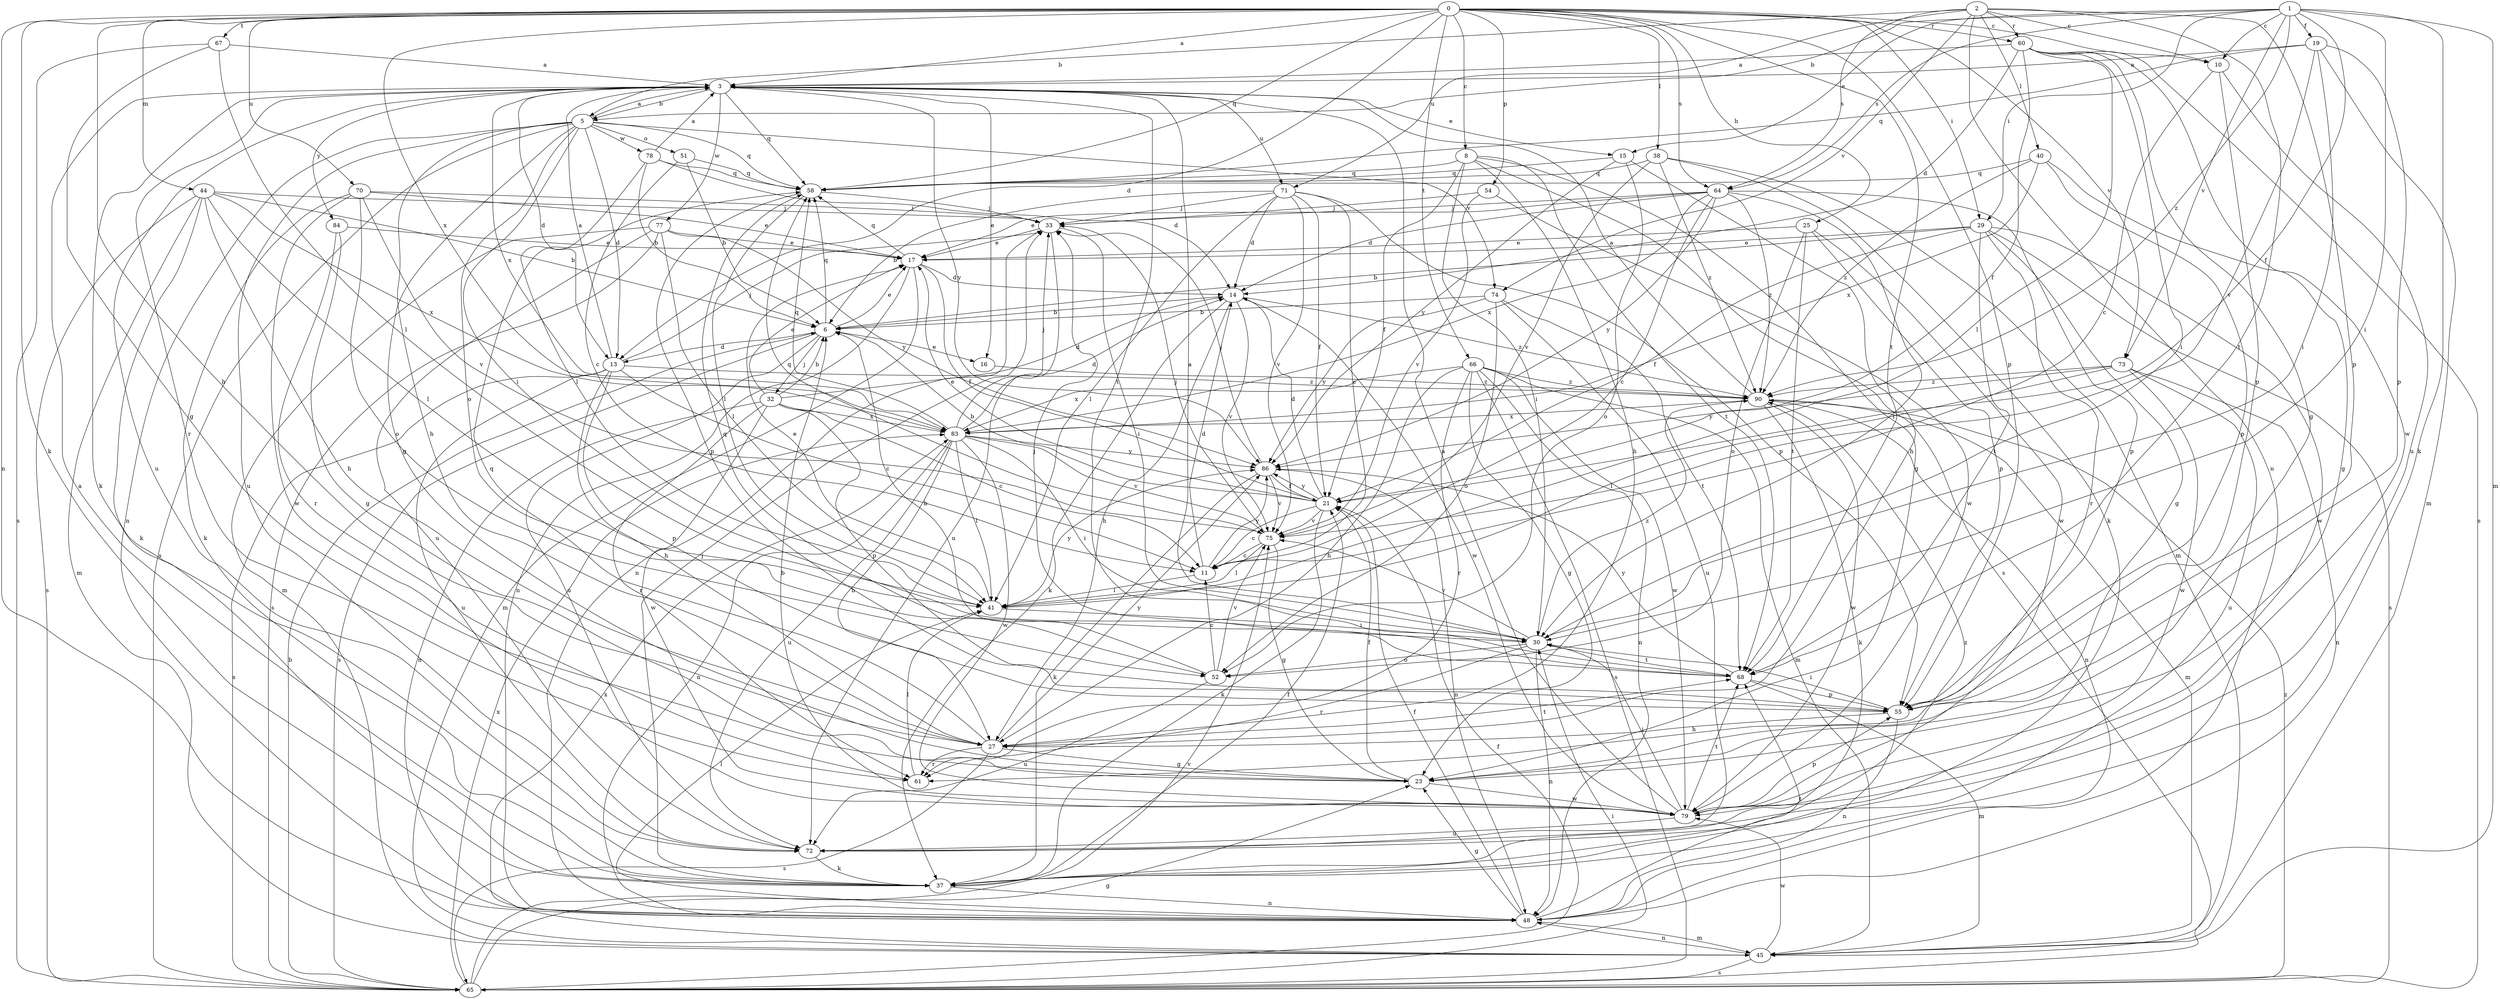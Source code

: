 strict digraph  {
0;
1;
2;
3;
5;
6;
8;
10;
11;
13;
14;
15;
16;
17;
19;
21;
23;
25;
27;
29;
30;
32;
33;
37;
38;
40;
41;
44;
45;
48;
51;
52;
54;
55;
58;
60;
61;
64;
65;
66;
67;
68;
70;
71;
72;
73;
74;
75;
77;
78;
79;
83;
84;
86;
90;
0 -> 3  [label=a];
0 -> 8  [label=c];
0 -> 10  [label=c];
0 -> 13  [label=d];
0 -> 25  [label=h];
0 -> 27  [label=h];
0 -> 29  [label=i];
0 -> 37  [label=k];
0 -> 38  [label=l];
0 -> 44  [label=m];
0 -> 48  [label=n];
0 -> 54  [label=p];
0 -> 55  [label=p];
0 -> 58  [label=q];
0 -> 60  [label=r];
0 -> 64  [label=s];
0 -> 66  [label=t];
0 -> 67  [label=t];
0 -> 68  [label=t];
0 -> 70  [label=u];
0 -> 73  [label=v];
0 -> 83  [label=x];
1 -> 5  [label=b];
1 -> 10  [label=c];
1 -> 15  [label=e];
1 -> 19  [label=f];
1 -> 21  [label=f];
1 -> 29  [label=i];
1 -> 30  [label=i];
1 -> 37  [label=k];
1 -> 45  [label=m];
1 -> 64  [label=s];
1 -> 73  [label=v];
1 -> 90  [label=z];
2 -> 5  [label=b];
2 -> 10  [label=c];
2 -> 40  [label=l];
2 -> 48  [label=n];
2 -> 55  [label=p];
2 -> 60  [label=r];
2 -> 64  [label=s];
2 -> 68  [label=t];
2 -> 71  [label=u];
2 -> 74  [label=v];
3 -> 5  [label=b];
3 -> 13  [label=d];
3 -> 15  [label=e];
3 -> 16  [label=e];
3 -> 37  [label=k];
3 -> 58  [label=q];
3 -> 61  [label=r];
3 -> 68  [label=t];
3 -> 71  [label=u];
3 -> 72  [label=u];
3 -> 77  [label=w];
3 -> 83  [label=x];
3 -> 84  [label=y];
3 -> 86  [label=y];
5 -> 3  [label=a];
5 -> 13  [label=d];
5 -> 23  [label=g];
5 -> 27  [label=h];
5 -> 30  [label=i];
5 -> 48  [label=n];
5 -> 51  [label=o];
5 -> 52  [label=o];
5 -> 58  [label=q];
5 -> 65  [label=s];
5 -> 72  [label=u];
5 -> 74  [label=v];
5 -> 78  [label=w];
6 -> 13  [label=d];
6 -> 16  [label=e];
6 -> 17  [label=e];
6 -> 32  [label=j];
6 -> 58  [label=q];
6 -> 65  [label=s];
6 -> 72  [label=u];
8 -> 21  [label=f];
8 -> 23  [label=g];
8 -> 27  [label=h];
8 -> 30  [label=i];
8 -> 58  [label=q];
8 -> 65  [label=s];
8 -> 68  [label=t];
10 -> 11  [label=c];
10 -> 55  [label=p];
10 -> 72  [label=u];
11 -> 14  [label=d];
11 -> 41  [label=l];
11 -> 86  [label=y];
13 -> 3  [label=a];
13 -> 11  [label=c];
13 -> 27  [label=h];
13 -> 33  [label=j];
13 -> 55  [label=p];
13 -> 65  [label=s];
13 -> 72  [label=u];
13 -> 90  [label=z];
14 -> 6  [label=b];
14 -> 27  [label=h];
14 -> 37  [label=k];
14 -> 75  [label=v];
14 -> 79  [label=w];
14 -> 90  [label=z];
15 -> 27  [label=h];
15 -> 52  [label=o];
15 -> 58  [label=q];
15 -> 86  [label=y];
16 -> 90  [label=z];
17 -> 14  [label=d];
17 -> 21  [label=f];
17 -> 45  [label=m];
17 -> 48  [label=n];
17 -> 58  [label=q];
19 -> 3  [label=a];
19 -> 30  [label=i];
19 -> 45  [label=m];
19 -> 55  [label=p];
19 -> 58  [label=q];
19 -> 75  [label=v];
21 -> 6  [label=b];
21 -> 11  [label=c];
21 -> 14  [label=d];
21 -> 17  [label=e];
21 -> 37  [label=k];
21 -> 75  [label=v];
21 -> 86  [label=y];
23 -> 21  [label=f];
23 -> 79  [label=w];
25 -> 17  [label=e];
25 -> 52  [label=o];
25 -> 55  [label=p];
25 -> 68  [label=t];
25 -> 79  [label=w];
27 -> 23  [label=g];
27 -> 58  [label=q];
27 -> 61  [label=r];
27 -> 65  [label=s];
27 -> 68  [label=t];
27 -> 86  [label=y];
29 -> 6  [label=b];
29 -> 17  [label=e];
29 -> 21  [label=f];
29 -> 23  [label=g];
29 -> 61  [label=r];
29 -> 65  [label=s];
29 -> 68  [label=t];
29 -> 79  [label=w];
30 -> 3  [label=a];
30 -> 48  [label=n];
30 -> 52  [label=o];
30 -> 61  [label=r];
30 -> 68  [label=t];
30 -> 75  [label=v];
30 -> 90  [label=z];
32 -> 6  [label=b];
32 -> 11  [label=c];
32 -> 14  [label=d];
32 -> 17  [label=e];
32 -> 48  [label=n];
32 -> 55  [label=p];
32 -> 61  [label=r];
32 -> 79  [label=w];
32 -> 83  [label=x];
33 -> 17  [label=e];
33 -> 30  [label=i];
33 -> 48  [label=n];
33 -> 72  [label=u];
37 -> 3  [label=a];
37 -> 21  [label=f];
37 -> 33  [label=j];
37 -> 48  [label=n];
37 -> 90  [label=z];
38 -> 37  [label=k];
38 -> 45  [label=m];
38 -> 58  [label=q];
38 -> 75  [label=v];
38 -> 90  [label=z];
40 -> 23  [label=g];
40 -> 55  [label=p];
40 -> 58  [label=q];
40 -> 83  [label=x];
40 -> 90  [label=z];
41 -> 17  [label=e];
41 -> 30  [label=i];
41 -> 86  [label=y];
44 -> 6  [label=b];
44 -> 27  [label=h];
44 -> 33  [label=j];
44 -> 37  [label=k];
44 -> 41  [label=l];
44 -> 45  [label=m];
44 -> 65  [label=s];
44 -> 83  [label=x];
45 -> 48  [label=n];
45 -> 65  [label=s];
45 -> 79  [label=w];
45 -> 83  [label=x];
48 -> 21  [label=f];
48 -> 23  [label=g];
48 -> 41  [label=l];
48 -> 45  [label=m];
48 -> 68  [label=t];
51 -> 6  [label=b];
51 -> 11  [label=c];
51 -> 58  [label=q];
52 -> 6  [label=b];
52 -> 11  [label=c];
52 -> 72  [label=u];
52 -> 75  [label=v];
54 -> 33  [label=j];
54 -> 75  [label=v];
54 -> 79  [label=w];
55 -> 27  [label=h];
55 -> 30  [label=i];
55 -> 48  [label=n];
58 -> 33  [label=j];
58 -> 41  [label=l];
58 -> 55  [label=p];
60 -> 3  [label=a];
60 -> 14  [label=d];
60 -> 21  [label=f];
60 -> 23  [label=g];
60 -> 30  [label=i];
60 -> 41  [label=l];
60 -> 65  [label=s];
60 -> 79  [label=w];
61 -> 41  [label=l];
64 -> 11  [label=c];
64 -> 14  [label=d];
64 -> 17  [label=e];
64 -> 30  [label=i];
64 -> 33  [label=j];
64 -> 55  [label=p];
64 -> 83  [label=x];
64 -> 86  [label=y];
64 -> 90  [label=z];
65 -> 6  [label=b];
65 -> 21  [label=f];
65 -> 23  [label=g];
65 -> 30  [label=i];
65 -> 75  [label=v];
65 -> 83  [label=x];
65 -> 90  [label=z];
66 -> 23  [label=g];
66 -> 27  [label=h];
66 -> 45  [label=m];
66 -> 48  [label=n];
66 -> 61  [label=r];
66 -> 65  [label=s];
66 -> 79  [label=w];
66 -> 83  [label=x];
66 -> 90  [label=z];
67 -> 3  [label=a];
67 -> 23  [label=g];
67 -> 41  [label=l];
67 -> 65  [label=s];
68 -> 33  [label=j];
68 -> 45  [label=m];
68 -> 55  [label=p];
68 -> 58  [label=q];
68 -> 86  [label=y];
70 -> 17  [label=e];
70 -> 33  [label=j];
70 -> 37  [label=k];
70 -> 52  [label=o];
70 -> 75  [label=v];
70 -> 79  [label=w];
71 -> 6  [label=b];
71 -> 11  [label=c];
71 -> 14  [label=d];
71 -> 21  [label=f];
71 -> 33  [label=j];
71 -> 41  [label=l];
71 -> 55  [label=p];
71 -> 75  [label=v];
72 -> 37  [label=k];
73 -> 41  [label=l];
73 -> 48  [label=n];
73 -> 72  [label=u];
73 -> 79  [label=w];
73 -> 86  [label=y];
73 -> 90  [label=z];
74 -> 6  [label=b];
74 -> 52  [label=o];
74 -> 68  [label=t];
74 -> 72  [label=u];
74 -> 86  [label=y];
75 -> 11  [label=c];
75 -> 23  [label=g];
75 -> 33  [label=j];
75 -> 41  [label=l];
75 -> 58  [label=q];
77 -> 17  [label=e];
77 -> 41  [label=l];
77 -> 45  [label=m];
77 -> 65  [label=s];
77 -> 72  [label=u];
77 -> 86  [label=y];
78 -> 3  [label=a];
78 -> 6  [label=b];
78 -> 14  [label=d];
78 -> 41  [label=l];
78 -> 58  [label=q];
79 -> 3  [label=a];
79 -> 6  [label=b];
79 -> 30  [label=i];
79 -> 55  [label=p];
79 -> 68  [label=t];
79 -> 72  [label=u];
83 -> 14  [label=d];
83 -> 27  [label=h];
83 -> 30  [label=i];
83 -> 33  [label=j];
83 -> 41  [label=l];
83 -> 48  [label=n];
83 -> 58  [label=q];
83 -> 72  [label=u];
83 -> 75  [label=v];
83 -> 79  [label=w];
83 -> 86  [label=y];
84 -> 17  [label=e];
84 -> 23  [label=g];
84 -> 61  [label=r];
86 -> 21  [label=f];
86 -> 33  [label=j];
86 -> 37  [label=k];
86 -> 48  [label=n];
86 -> 75  [label=v];
90 -> 3  [label=a];
90 -> 37  [label=k];
90 -> 45  [label=m];
90 -> 48  [label=n];
90 -> 79  [label=w];
90 -> 83  [label=x];
}
